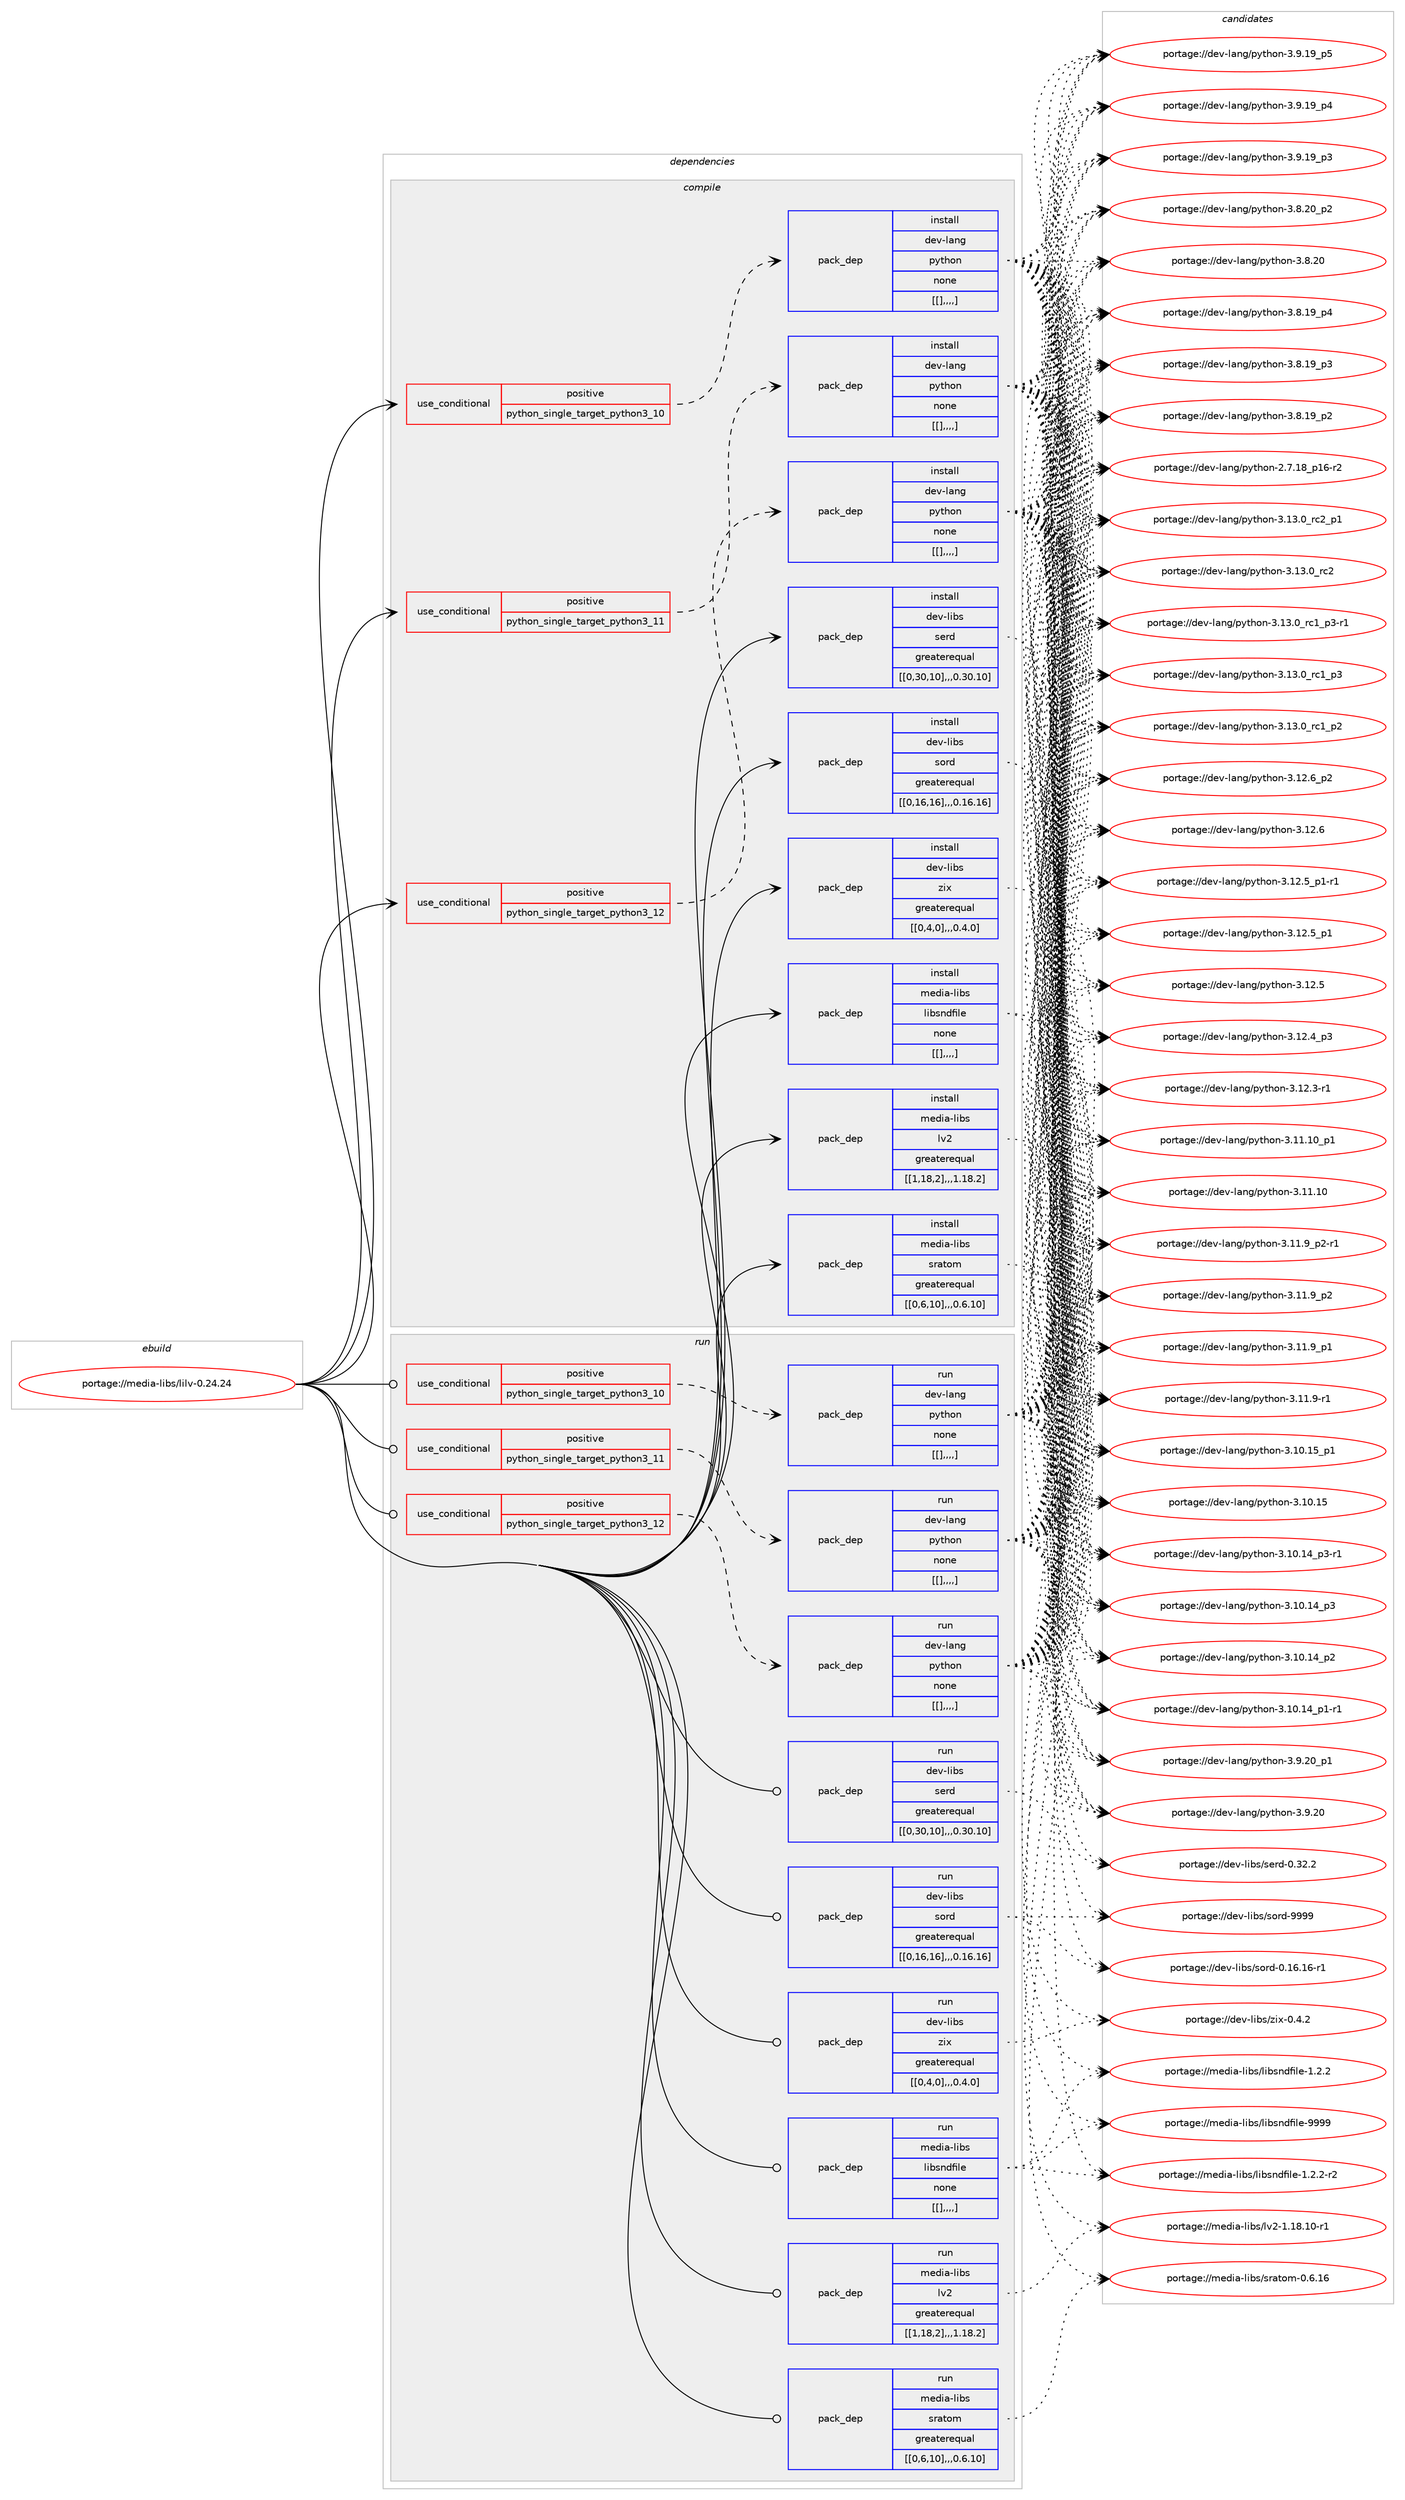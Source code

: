 digraph prolog {

# *************
# Graph options
# *************

newrank=true;
concentrate=true;
compound=true;
graph [rankdir=LR,fontname=Helvetica,fontsize=10,ranksep=1.5];#, ranksep=2.5, nodesep=0.2];
edge  [arrowhead=vee];
node  [fontname=Helvetica,fontsize=10];

# **********
# The ebuild
# **********

subgraph cluster_leftcol {
color=gray;
label=<<i>ebuild</i>>;
id [label="portage://media-libs/lilv-0.24.24", color=red, width=4, href="../media-libs/lilv-0.24.24.svg"];
}

# ****************
# The dependencies
# ****************

subgraph cluster_midcol {
color=gray;
label=<<i>dependencies</i>>;
subgraph cluster_compile {
fillcolor="#eeeeee";
style=filled;
label=<<i>compile</i>>;
subgraph cond80019 {
dependency312617 [label=<<TABLE BORDER="0" CELLBORDER="1" CELLSPACING="0" CELLPADDING="4"><TR><TD ROWSPAN="3" CELLPADDING="10">use_conditional</TD></TR><TR><TD>positive</TD></TR><TR><TD>python_single_target_python3_10</TD></TR></TABLE>>, shape=none, color=red];
subgraph pack230188 {
dependency312618 [label=<<TABLE BORDER="0" CELLBORDER="1" CELLSPACING="0" CELLPADDING="4" WIDTH="220"><TR><TD ROWSPAN="6" CELLPADDING="30">pack_dep</TD></TR><TR><TD WIDTH="110">install</TD></TR><TR><TD>dev-lang</TD></TR><TR><TD>python</TD></TR><TR><TD>none</TD></TR><TR><TD>[[],,,,]</TD></TR></TABLE>>, shape=none, color=blue];
}
dependency312617:e -> dependency312618:w [weight=20,style="dashed",arrowhead="vee"];
}
id:e -> dependency312617:w [weight=20,style="solid",arrowhead="vee"];
subgraph cond80020 {
dependency312619 [label=<<TABLE BORDER="0" CELLBORDER="1" CELLSPACING="0" CELLPADDING="4"><TR><TD ROWSPAN="3" CELLPADDING="10">use_conditional</TD></TR><TR><TD>positive</TD></TR><TR><TD>python_single_target_python3_11</TD></TR></TABLE>>, shape=none, color=red];
subgraph pack230189 {
dependency312620 [label=<<TABLE BORDER="0" CELLBORDER="1" CELLSPACING="0" CELLPADDING="4" WIDTH="220"><TR><TD ROWSPAN="6" CELLPADDING="30">pack_dep</TD></TR><TR><TD WIDTH="110">install</TD></TR><TR><TD>dev-lang</TD></TR><TR><TD>python</TD></TR><TR><TD>none</TD></TR><TR><TD>[[],,,,]</TD></TR></TABLE>>, shape=none, color=blue];
}
dependency312619:e -> dependency312620:w [weight=20,style="dashed",arrowhead="vee"];
}
id:e -> dependency312619:w [weight=20,style="solid",arrowhead="vee"];
subgraph cond80021 {
dependency312621 [label=<<TABLE BORDER="0" CELLBORDER="1" CELLSPACING="0" CELLPADDING="4"><TR><TD ROWSPAN="3" CELLPADDING="10">use_conditional</TD></TR><TR><TD>positive</TD></TR><TR><TD>python_single_target_python3_12</TD></TR></TABLE>>, shape=none, color=red];
subgraph pack230190 {
dependency312622 [label=<<TABLE BORDER="0" CELLBORDER="1" CELLSPACING="0" CELLPADDING="4" WIDTH="220"><TR><TD ROWSPAN="6" CELLPADDING="30">pack_dep</TD></TR><TR><TD WIDTH="110">install</TD></TR><TR><TD>dev-lang</TD></TR><TR><TD>python</TD></TR><TR><TD>none</TD></TR><TR><TD>[[],,,,]</TD></TR></TABLE>>, shape=none, color=blue];
}
dependency312621:e -> dependency312622:w [weight=20,style="dashed",arrowhead="vee"];
}
id:e -> dependency312621:w [weight=20,style="solid",arrowhead="vee"];
subgraph pack230191 {
dependency312623 [label=<<TABLE BORDER="0" CELLBORDER="1" CELLSPACING="0" CELLPADDING="4" WIDTH="220"><TR><TD ROWSPAN="6" CELLPADDING="30">pack_dep</TD></TR><TR><TD WIDTH="110">install</TD></TR><TR><TD>dev-libs</TD></TR><TR><TD>serd</TD></TR><TR><TD>greaterequal</TD></TR><TR><TD>[[0,30,10],,,0.30.10]</TD></TR></TABLE>>, shape=none, color=blue];
}
id:e -> dependency312623:w [weight=20,style="solid",arrowhead="vee"];
subgraph pack230192 {
dependency312624 [label=<<TABLE BORDER="0" CELLBORDER="1" CELLSPACING="0" CELLPADDING="4" WIDTH="220"><TR><TD ROWSPAN="6" CELLPADDING="30">pack_dep</TD></TR><TR><TD WIDTH="110">install</TD></TR><TR><TD>dev-libs</TD></TR><TR><TD>sord</TD></TR><TR><TD>greaterequal</TD></TR><TR><TD>[[0,16,16],,,0.16.16]</TD></TR></TABLE>>, shape=none, color=blue];
}
id:e -> dependency312624:w [weight=20,style="solid",arrowhead="vee"];
subgraph pack230193 {
dependency312625 [label=<<TABLE BORDER="0" CELLBORDER="1" CELLSPACING="0" CELLPADDING="4" WIDTH="220"><TR><TD ROWSPAN="6" CELLPADDING="30">pack_dep</TD></TR><TR><TD WIDTH="110">install</TD></TR><TR><TD>dev-libs</TD></TR><TR><TD>zix</TD></TR><TR><TD>greaterequal</TD></TR><TR><TD>[[0,4,0],,,0.4.0]</TD></TR></TABLE>>, shape=none, color=blue];
}
id:e -> dependency312625:w [weight=20,style="solid",arrowhead="vee"];
subgraph pack230194 {
dependency312626 [label=<<TABLE BORDER="0" CELLBORDER="1" CELLSPACING="0" CELLPADDING="4" WIDTH="220"><TR><TD ROWSPAN="6" CELLPADDING="30">pack_dep</TD></TR><TR><TD WIDTH="110">install</TD></TR><TR><TD>media-libs</TD></TR><TR><TD>libsndfile</TD></TR><TR><TD>none</TD></TR><TR><TD>[[],,,,]</TD></TR></TABLE>>, shape=none, color=blue];
}
id:e -> dependency312626:w [weight=20,style="solid",arrowhead="vee"];
subgraph pack230195 {
dependency312627 [label=<<TABLE BORDER="0" CELLBORDER="1" CELLSPACING="0" CELLPADDING="4" WIDTH="220"><TR><TD ROWSPAN="6" CELLPADDING="30">pack_dep</TD></TR><TR><TD WIDTH="110">install</TD></TR><TR><TD>media-libs</TD></TR><TR><TD>lv2</TD></TR><TR><TD>greaterequal</TD></TR><TR><TD>[[1,18,2],,,1.18.2]</TD></TR></TABLE>>, shape=none, color=blue];
}
id:e -> dependency312627:w [weight=20,style="solid",arrowhead="vee"];
subgraph pack230196 {
dependency312628 [label=<<TABLE BORDER="0" CELLBORDER="1" CELLSPACING="0" CELLPADDING="4" WIDTH="220"><TR><TD ROWSPAN="6" CELLPADDING="30">pack_dep</TD></TR><TR><TD WIDTH="110">install</TD></TR><TR><TD>media-libs</TD></TR><TR><TD>sratom</TD></TR><TR><TD>greaterequal</TD></TR><TR><TD>[[0,6,10],,,0.6.10]</TD></TR></TABLE>>, shape=none, color=blue];
}
id:e -> dependency312628:w [weight=20,style="solid",arrowhead="vee"];
}
subgraph cluster_compileandrun {
fillcolor="#eeeeee";
style=filled;
label=<<i>compile and run</i>>;
}
subgraph cluster_run {
fillcolor="#eeeeee";
style=filled;
label=<<i>run</i>>;
subgraph cond80022 {
dependency312629 [label=<<TABLE BORDER="0" CELLBORDER="1" CELLSPACING="0" CELLPADDING="4"><TR><TD ROWSPAN="3" CELLPADDING="10">use_conditional</TD></TR><TR><TD>positive</TD></TR><TR><TD>python_single_target_python3_10</TD></TR></TABLE>>, shape=none, color=red];
subgraph pack230197 {
dependency312630 [label=<<TABLE BORDER="0" CELLBORDER="1" CELLSPACING="0" CELLPADDING="4" WIDTH="220"><TR><TD ROWSPAN="6" CELLPADDING="30">pack_dep</TD></TR><TR><TD WIDTH="110">run</TD></TR><TR><TD>dev-lang</TD></TR><TR><TD>python</TD></TR><TR><TD>none</TD></TR><TR><TD>[[],,,,]</TD></TR></TABLE>>, shape=none, color=blue];
}
dependency312629:e -> dependency312630:w [weight=20,style="dashed",arrowhead="vee"];
}
id:e -> dependency312629:w [weight=20,style="solid",arrowhead="odot"];
subgraph cond80023 {
dependency312631 [label=<<TABLE BORDER="0" CELLBORDER="1" CELLSPACING="0" CELLPADDING="4"><TR><TD ROWSPAN="3" CELLPADDING="10">use_conditional</TD></TR><TR><TD>positive</TD></TR><TR><TD>python_single_target_python3_11</TD></TR></TABLE>>, shape=none, color=red];
subgraph pack230198 {
dependency312632 [label=<<TABLE BORDER="0" CELLBORDER="1" CELLSPACING="0" CELLPADDING="4" WIDTH="220"><TR><TD ROWSPAN="6" CELLPADDING="30">pack_dep</TD></TR><TR><TD WIDTH="110">run</TD></TR><TR><TD>dev-lang</TD></TR><TR><TD>python</TD></TR><TR><TD>none</TD></TR><TR><TD>[[],,,,]</TD></TR></TABLE>>, shape=none, color=blue];
}
dependency312631:e -> dependency312632:w [weight=20,style="dashed",arrowhead="vee"];
}
id:e -> dependency312631:w [weight=20,style="solid",arrowhead="odot"];
subgraph cond80024 {
dependency312633 [label=<<TABLE BORDER="0" CELLBORDER="1" CELLSPACING="0" CELLPADDING="4"><TR><TD ROWSPAN="3" CELLPADDING="10">use_conditional</TD></TR><TR><TD>positive</TD></TR><TR><TD>python_single_target_python3_12</TD></TR></TABLE>>, shape=none, color=red];
subgraph pack230199 {
dependency312634 [label=<<TABLE BORDER="0" CELLBORDER="1" CELLSPACING="0" CELLPADDING="4" WIDTH="220"><TR><TD ROWSPAN="6" CELLPADDING="30">pack_dep</TD></TR><TR><TD WIDTH="110">run</TD></TR><TR><TD>dev-lang</TD></TR><TR><TD>python</TD></TR><TR><TD>none</TD></TR><TR><TD>[[],,,,]</TD></TR></TABLE>>, shape=none, color=blue];
}
dependency312633:e -> dependency312634:w [weight=20,style="dashed",arrowhead="vee"];
}
id:e -> dependency312633:w [weight=20,style="solid",arrowhead="odot"];
subgraph pack230200 {
dependency312635 [label=<<TABLE BORDER="0" CELLBORDER="1" CELLSPACING="0" CELLPADDING="4" WIDTH="220"><TR><TD ROWSPAN="6" CELLPADDING="30">pack_dep</TD></TR><TR><TD WIDTH="110">run</TD></TR><TR><TD>dev-libs</TD></TR><TR><TD>serd</TD></TR><TR><TD>greaterequal</TD></TR><TR><TD>[[0,30,10],,,0.30.10]</TD></TR></TABLE>>, shape=none, color=blue];
}
id:e -> dependency312635:w [weight=20,style="solid",arrowhead="odot"];
subgraph pack230201 {
dependency312636 [label=<<TABLE BORDER="0" CELLBORDER="1" CELLSPACING="0" CELLPADDING="4" WIDTH="220"><TR><TD ROWSPAN="6" CELLPADDING="30">pack_dep</TD></TR><TR><TD WIDTH="110">run</TD></TR><TR><TD>dev-libs</TD></TR><TR><TD>sord</TD></TR><TR><TD>greaterequal</TD></TR><TR><TD>[[0,16,16],,,0.16.16]</TD></TR></TABLE>>, shape=none, color=blue];
}
id:e -> dependency312636:w [weight=20,style="solid",arrowhead="odot"];
subgraph pack230202 {
dependency312637 [label=<<TABLE BORDER="0" CELLBORDER="1" CELLSPACING="0" CELLPADDING="4" WIDTH="220"><TR><TD ROWSPAN="6" CELLPADDING="30">pack_dep</TD></TR><TR><TD WIDTH="110">run</TD></TR><TR><TD>dev-libs</TD></TR><TR><TD>zix</TD></TR><TR><TD>greaterequal</TD></TR><TR><TD>[[0,4,0],,,0.4.0]</TD></TR></TABLE>>, shape=none, color=blue];
}
id:e -> dependency312637:w [weight=20,style="solid",arrowhead="odot"];
subgraph pack230203 {
dependency312638 [label=<<TABLE BORDER="0" CELLBORDER="1" CELLSPACING="0" CELLPADDING="4" WIDTH="220"><TR><TD ROWSPAN="6" CELLPADDING="30">pack_dep</TD></TR><TR><TD WIDTH="110">run</TD></TR><TR><TD>media-libs</TD></TR><TR><TD>libsndfile</TD></TR><TR><TD>none</TD></TR><TR><TD>[[],,,,]</TD></TR></TABLE>>, shape=none, color=blue];
}
id:e -> dependency312638:w [weight=20,style="solid",arrowhead="odot"];
subgraph pack230204 {
dependency312639 [label=<<TABLE BORDER="0" CELLBORDER="1" CELLSPACING="0" CELLPADDING="4" WIDTH="220"><TR><TD ROWSPAN="6" CELLPADDING="30">pack_dep</TD></TR><TR><TD WIDTH="110">run</TD></TR><TR><TD>media-libs</TD></TR><TR><TD>lv2</TD></TR><TR><TD>greaterequal</TD></TR><TR><TD>[[1,18,2],,,1.18.2]</TD></TR></TABLE>>, shape=none, color=blue];
}
id:e -> dependency312639:w [weight=20,style="solid",arrowhead="odot"];
subgraph pack230205 {
dependency312640 [label=<<TABLE BORDER="0" CELLBORDER="1" CELLSPACING="0" CELLPADDING="4" WIDTH="220"><TR><TD ROWSPAN="6" CELLPADDING="30">pack_dep</TD></TR><TR><TD WIDTH="110">run</TD></TR><TR><TD>media-libs</TD></TR><TR><TD>sratom</TD></TR><TR><TD>greaterequal</TD></TR><TR><TD>[[0,6,10],,,0.6.10]</TD></TR></TABLE>>, shape=none, color=blue];
}
id:e -> dependency312640:w [weight=20,style="solid",arrowhead="odot"];
}
}

# **************
# The candidates
# **************

subgraph cluster_choices {
rank=same;
color=gray;
label=<<i>candidates</i>>;

subgraph choice230188 {
color=black;
nodesep=1;
choice100101118451089711010347112121116104111110455146495146489511499509511249 [label="portage://dev-lang/python-3.13.0_rc2_p1", color=red, width=4,href="../dev-lang/python-3.13.0_rc2_p1.svg"];
choice10010111845108971101034711212111610411111045514649514648951149950 [label="portage://dev-lang/python-3.13.0_rc2", color=red, width=4,href="../dev-lang/python-3.13.0_rc2.svg"];
choice1001011184510897110103471121211161041111104551464951464895114994995112514511449 [label="portage://dev-lang/python-3.13.0_rc1_p3-r1", color=red, width=4,href="../dev-lang/python-3.13.0_rc1_p3-r1.svg"];
choice100101118451089711010347112121116104111110455146495146489511499499511251 [label="portage://dev-lang/python-3.13.0_rc1_p3", color=red, width=4,href="../dev-lang/python-3.13.0_rc1_p3.svg"];
choice100101118451089711010347112121116104111110455146495146489511499499511250 [label="portage://dev-lang/python-3.13.0_rc1_p2", color=red, width=4,href="../dev-lang/python-3.13.0_rc1_p2.svg"];
choice100101118451089711010347112121116104111110455146495046549511250 [label="portage://dev-lang/python-3.12.6_p2", color=red, width=4,href="../dev-lang/python-3.12.6_p2.svg"];
choice10010111845108971101034711212111610411111045514649504654 [label="portage://dev-lang/python-3.12.6", color=red, width=4,href="../dev-lang/python-3.12.6.svg"];
choice1001011184510897110103471121211161041111104551464950465395112494511449 [label="portage://dev-lang/python-3.12.5_p1-r1", color=red, width=4,href="../dev-lang/python-3.12.5_p1-r1.svg"];
choice100101118451089711010347112121116104111110455146495046539511249 [label="portage://dev-lang/python-3.12.5_p1", color=red, width=4,href="../dev-lang/python-3.12.5_p1.svg"];
choice10010111845108971101034711212111610411111045514649504653 [label="portage://dev-lang/python-3.12.5", color=red, width=4,href="../dev-lang/python-3.12.5.svg"];
choice100101118451089711010347112121116104111110455146495046529511251 [label="portage://dev-lang/python-3.12.4_p3", color=red, width=4,href="../dev-lang/python-3.12.4_p3.svg"];
choice100101118451089711010347112121116104111110455146495046514511449 [label="portage://dev-lang/python-3.12.3-r1", color=red, width=4,href="../dev-lang/python-3.12.3-r1.svg"];
choice10010111845108971101034711212111610411111045514649494649489511249 [label="portage://dev-lang/python-3.11.10_p1", color=red, width=4,href="../dev-lang/python-3.11.10_p1.svg"];
choice1001011184510897110103471121211161041111104551464949464948 [label="portage://dev-lang/python-3.11.10", color=red, width=4,href="../dev-lang/python-3.11.10.svg"];
choice1001011184510897110103471121211161041111104551464949465795112504511449 [label="portage://dev-lang/python-3.11.9_p2-r1", color=red, width=4,href="../dev-lang/python-3.11.9_p2-r1.svg"];
choice100101118451089711010347112121116104111110455146494946579511250 [label="portage://dev-lang/python-3.11.9_p2", color=red, width=4,href="../dev-lang/python-3.11.9_p2.svg"];
choice100101118451089711010347112121116104111110455146494946579511249 [label="portage://dev-lang/python-3.11.9_p1", color=red, width=4,href="../dev-lang/python-3.11.9_p1.svg"];
choice100101118451089711010347112121116104111110455146494946574511449 [label="portage://dev-lang/python-3.11.9-r1", color=red, width=4,href="../dev-lang/python-3.11.9-r1.svg"];
choice10010111845108971101034711212111610411111045514649484649539511249 [label="portage://dev-lang/python-3.10.15_p1", color=red, width=4,href="../dev-lang/python-3.10.15_p1.svg"];
choice1001011184510897110103471121211161041111104551464948464953 [label="portage://dev-lang/python-3.10.15", color=red, width=4,href="../dev-lang/python-3.10.15.svg"];
choice100101118451089711010347112121116104111110455146494846495295112514511449 [label="portage://dev-lang/python-3.10.14_p3-r1", color=red, width=4,href="../dev-lang/python-3.10.14_p3-r1.svg"];
choice10010111845108971101034711212111610411111045514649484649529511251 [label="portage://dev-lang/python-3.10.14_p3", color=red, width=4,href="../dev-lang/python-3.10.14_p3.svg"];
choice10010111845108971101034711212111610411111045514649484649529511250 [label="portage://dev-lang/python-3.10.14_p2", color=red, width=4,href="../dev-lang/python-3.10.14_p2.svg"];
choice100101118451089711010347112121116104111110455146494846495295112494511449 [label="portage://dev-lang/python-3.10.14_p1-r1", color=red, width=4,href="../dev-lang/python-3.10.14_p1-r1.svg"];
choice100101118451089711010347112121116104111110455146574650489511249 [label="portage://dev-lang/python-3.9.20_p1", color=red, width=4,href="../dev-lang/python-3.9.20_p1.svg"];
choice10010111845108971101034711212111610411111045514657465048 [label="portage://dev-lang/python-3.9.20", color=red, width=4,href="../dev-lang/python-3.9.20.svg"];
choice100101118451089711010347112121116104111110455146574649579511253 [label="portage://dev-lang/python-3.9.19_p5", color=red, width=4,href="../dev-lang/python-3.9.19_p5.svg"];
choice100101118451089711010347112121116104111110455146574649579511252 [label="portage://dev-lang/python-3.9.19_p4", color=red, width=4,href="../dev-lang/python-3.9.19_p4.svg"];
choice100101118451089711010347112121116104111110455146574649579511251 [label="portage://dev-lang/python-3.9.19_p3", color=red, width=4,href="../dev-lang/python-3.9.19_p3.svg"];
choice100101118451089711010347112121116104111110455146564650489511250 [label="portage://dev-lang/python-3.8.20_p2", color=red, width=4,href="../dev-lang/python-3.8.20_p2.svg"];
choice10010111845108971101034711212111610411111045514656465048 [label="portage://dev-lang/python-3.8.20", color=red, width=4,href="../dev-lang/python-3.8.20.svg"];
choice100101118451089711010347112121116104111110455146564649579511252 [label="portage://dev-lang/python-3.8.19_p4", color=red, width=4,href="../dev-lang/python-3.8.19_p4.svg"];
choice100101118451089711010347112121116104111110455146564649579511251 [label="portage://dev-lang/python-3.8.19_p3", color=red, width=4,href="../dev-lang/python-3.8.19_p3.svg"];
choice100101118451089711010347112121116104111110455146564649579511250 [label="portage://dev-lang/python-3.8.19_p2", color=red, width=4,href="../dev-lang/python-3.8.19_p2.svg"];
choice100101118451089711010347112121116104111110455046554649569511249544511450 [label="portage://dev-lang/python-2.7.18_p16-r2", color=red, width=4,href="../dev-lang/python-2.7.18_p16-r2.svg"];
dependency312618:e -> choice100101118451089711010347112121116104111110455146495146489511499509511249:w [style=dotted,weight="100"];
dependency312618:e -> choice10010111845108971101034711212111610411111045514649514648951149950:w [style=dotted,weight="100"];
dependency312618:e -> choice1001011184510897110103471121211161041111104551464951464895114994995112514511449:w [style=dotted,weight="100"];
dependency312618:e -> choice100101118451089711010347112121116104111110455146495146489511499499511251:w [style=dotted,weight="100"];
dependency312618:e -> choice100101118451089711010347112121116104111110455146495146489511499499511250:w [style=dotted,weight="100"];
dependency312618:e -> choice100101118451089711010347112121116104111110455146495046549511250:w [style=dotted,weight="100"];
dependency312618:e -> choice10010111845108971101034711212111610411111045514649504654:w [style=dotted,weight="100"];
dependency312618:e -> choice1001011184510897110103471121211161041111104551464950465395112494511449:w [style=dotted,weight="100"];
dependency312618:e -> choice100101118451089711010347112121116104111110455146495046539511249:w [style=dotted,weight="100"];
dependency312618:e -> choice10010111845108971101034711212111610411111045514649504653:w [style=dotted,weight="100"];
dependency312618:e -> choice100101118451089711010347112121116104111110455146495046529511251:w [style=dotted,weight="100"];
dependency312618:e -> choice100101118451089711010347112121116104111110455146495046514511449:w [style=dotted,weight="100"];
dependency312618:e -> choice10010111845108971101034711212111610411111045514649494649489511249:w [style=dotted,weight="100"];
dependency312618:e -> choice1001011184510897110103471121211161041111104551464949464948:w [style=dotted,weight="100"];
dependency312618:e -> choice1001011184510897110103471121211161041111104551464949465795112504511449:w [style=dotted,weight="100"];
dependency312618:e -> choice100101118451089711010347112121116104111110455146494946579511250:w [style=dotted,weight="100"];
dependency312618:e -> choice100101118451089711010347112121116104111110455146494946579511249:w [style=dotted,weight="100"];
dependency312618:e -> choice100101118451089711010347112121116104111110455146494946574511449:w [style=dotted,weight="100"];
dependency312618:e -> choice10010111845108971101034711212111610411111045514649484649539511249:w [style=dotted,weight="100"];
dependency312618:e -> choice1001011184510897110103471121211161041111104551464948464953:w [style=dotted,weight="100"];
dependency312618:e -> choice100101118451089711010347112121116104111110455146494846495295112514511449:w [style=dotted,weight="100"];
dependency312618:e -> choice10010111845108971101034711212111610411111045514649484649529511251:w [style=dotted,weight="100"];
dependency312618:e -> choice10010111845108971101034711212111610411111045514649484649529511250:w [style=dotted,weight="100"];
dependency312618:e -> choice100101118451089711010347112121116104111110455146494846495295112494511449:w [style=dotted,weight="100"];
dependency312618:e -> choice100101118451089711010347112121116104111110455146574650489511249:w [style=dotted,weight="100"];
dependency312618:e -> choice10010111845108971101034711212111610411111045514657465048:w [style=dotted,weight="100"];
dependency312618:e -> choice100101118451089711010347112121116104111110455146574649579511253:w [style=dotted,weight="100"];
dependency312618:e -> choice100101118451089711010347112121116104111110455146574649579511252:w [style=dotted,weight="100"];
dependency312618:e -> choice100101118451089711010347112121116104111110455146574649579511251:w [style=dotted,weight="100"];
dependency312618:e -> choice100101118451089711010347112121116104111110455146564650489511250:w [style=dotted,weight="100"];
dependency312618:e -> choice10010111845108971101034711212111610411111045514656465048:w [style=dotted,weight="100"];
dependency312618:e -> choice100101118451089711010347112121116104111110455146564649579511252:w [style=dotted,weight="100"];
dependency312618:e -> choice100101118451089711010347112121116104111110455146564649579511251:w [style=dotted,weight="100"];
dependency312618:e -> choice100101118451089711010347112121116104111110455146564649579511250:w [style=dotted,weight="100"];
dependency312618:e -> choice100101118451089711010347112121116104111110455046554649569511249544511450:w [style=dotted,weight="100"];
}
subgraph choice230189 {
color=black;
nodesep=1;
choice100101118451089711010347112121116104111110455146495146489511499509511249 [label="portage://dev-lang/python-3.13.0_rc2_p1", color=red, width=4,href="../dev-lang/python-3.13.0_rc2_p1.svg"];
choice10010111845108971101034711212111610411111045514649514648951149950 [label="portage://dev-lang/python-3.13.0_rc2", color=red, width=4,href="../dev-lang/python-3.13.0_rc2.svg"];
choice1001011184510897110103471121211161041111104551464951464895114994995112514511449 [label="portage://dev-lang/python-3.13.0_rc1_p3-r1", color=red, width=4,href="../dev-lang/python-3.13.0_rc1_p3-r1.svg"];
choice100101118451089711010347112121116104111110455146495146489511499499511251 [label="portage://dev-lang/python-3.13.0_rc1_p3", color=red, width=4,href="../dev-lang/python-3.13.0_rc1_p3.svg"];
choice100101118451089711010347112121116104111110455146495146489511499499511250 [label="portage://dev-lang/python-3.13.0_rc1_p2", color=red, width=4,href="../dev-lang/python-3.13.0_rc1_p2.svg"];
choice100101118451089711010347112121116104111110455146495046549511250 [label="portage://dev-lang/python-3.12.6_p2", color=red, width=4,href="../dev-lang/python-3.12.6_p2.svg"];
choice10010111845108971101034711212111610411111045514649504654 [label="portage://dev-lang/python-3.12.6", color=red, width=4,href="../dev-lang/python-3.12.6.svg"];
choice1001011184510897110103471121211161041111104551464950465395112494511449 [label="portage://dev-lang/python-3.12.5_p1-r1", color=red, width=4,href="../dev-lang/python-3.12.5_p1-r1.svg"];
choice100101118451089711010347112121116104111110455146495046539511249 [label="portage://dev-lang/python-3.12.5_p1", color=red, width=4,href="../dev-lang/python-3.12.5_p1.svg"];
choice10010111845108971101034711212111610411111045514649504653 [label="portage://dev-lang/python-3.12.5", color=red, width=4,href="../dev-lang/python-3.12.5.svg"];
choice100101118451089711010347112121116104111110455146495046529511251 [label="portage://dev-lang/python-3.12.4_p3", color=red, width=4,href="../dev-lang/python-3.12.4_p3.svg"];
choice100101118451089711010347112121116104111110455146495046514511449 [label="portage://dev-lang/python-3.12.3-r1", color=red, width=4,href="../dev-lang/python-3.12.3-r1.svg"];
choice10010111845108971101034711212111610411111045514649494649489511249 [label="portage://dev-lang/python-3.11.10_p1", color=red, width=4,href="../dev-lang/python-3.11.10_p1.svg"];
choice1001011184510897110103471121211161041111104551464949464948 [label="portage://dev-lang/python-3.11.10", color=red, width=4,href="../dev-lang/python-3.11.10.svg"];
choice1001011184510897110103471121211161041111104551464949465795112504511449 [label="portage://dev-lang/python-3.11.9_p2-r1", color=red, width=4,href="../dev-lang/python-3.11.9_p2-r1.svg"];
choice100101118451089711010347112121116104111110455146494946579511250 [label="portage://dev-lang/python-3.11.9_p2", color=red, width=4,href="../dev-lang/python-3.11.9_p2.svg"];
choice100101118451089711010347112121116104111110455146494946579511249 [label="portage://dev-lang/python-3.11.9_p1", color=red, width=4,href="../dev-lang/python-3.11.9_p1.svg"];
choice100101118451089711010347112121116104111110455146494946574511449 [label="portage://dev-lang/python-3.11.9-r1", color=red, width=4,href="../dev-lang/python-3.11.9-r1.svg"];
choice10010111845108971101034711212111610411111045514649484649539511249 [label="portage://dev-lang/python-3.10.15_p1", color=red, width=4,href="../dev-lang/python-3.10.15_p1.svg"];
choice1001011184510897110103471121211161041111104551464948464953 [label="portage://dev-lang/python-3.10.15", color=red, width=4,href="../dev-lang/python-3.10.15.svg"];
choice100101118451089711010347112121116104111110455146494846495295112514511449 [label="portage://dev-lang/python-3.10.14_p3-r1", color=red, width=4,href="../dev-lang/python-3.10.14_p3-r1.svg"];
choice10010111845108971101034711212111610411111045514649484649529511251 [label="portage://dev-lang/python-3.10.14_p3", color=red, width=4,href="../dev-lang/python-3.10.14_p3.svg"];
choice10010111845108971101034711212111610411111045514649484649529511250 [label="portage://dev-lang/python-3.10.14_p2", color=red, width=4,href="../dev-lang/python-3.10.14_p2.svg"];
choice100101118451089711010347112121116104111110455146494846495295112494511449 [label="portage://dev-lang/python-3.10.14_p1-r1", color=red, width=4,href="../dev-lang/python-3.10.14_p1-r1.svg"];
choice100101118451089711010347112121116104111110455146574650489511249 [label="portage://dev-lang/python-3.9.20_p1", color=red, width=4,href="../dev-lang/python-3.9.20_p1.svg"];
choice10010111845108971101034711212111610411111045514657465048 [label="portage://dev-lang/python-3.9.20", color=red, width=4,href="../dev-lang/python-3.9.20.svg"];
choice100101118451089711010347112121116104111110455146574649579511253 [label="portage://dev-lang/python-3.9.19_p5", color=red, width=4,href="../dev-lang/python-3.9.19_p5.svg"];
choice100101118451089711010347112121116104111110455146574649579511252 [label="portage://dev-lang/python-3.9.19_p4", color=red, width=4,href="../dev-lang/python-3.9.19_p4.svg"];
choice100101118451089711010347112121116104111110455146574649579511251 [label="portage://dev-lang/python-3.9.19_p3", color=red, width=4,href="../dev-lang/python-3.9.19_p3.svg"];
choice100101118451089711010347112121116104111110455146564650489511250 [label="portage://dev-lang/python-3.8.20_p2", color=red, width=4,href="../dev-lang/python-3.8.20_p2.svg"];
choice10010111845108971101034711212111610411111045514656465048 [label="portage://dev-lang/python-3.8.20", color=red, width=4,href="../dev-lang/python-3.8.20.svg"];
choice100101118451089711010347112121116104111110455146564649579511252 [label="portage://dev-lang/python-3.8.19_p4", color=red, width=4,href="../dev-lang/python-3.8.19_p4.svg"];
choice100101118451089711010347112121116104111110455146564649579511251 [label="portage://dev-lang/python-3.8.19_p3", color=red, width=4,href="../dev-lang/python-3.8.19_p3.svg"];
choice100101118451089711010347112121116104111110455146564649579511250 [label="portage://dev-lang/python-3.8.19_p2", color=red, width=4,href="../dev-lang/python-3.8.19_p2.svg"];
choice100101118451089711010347112121116104111110455046554649569511249544511450 [label="portage://dev-lang/python-2.7.18_p16-r2", color=red, width=4,href="../dev-lang/python-2.7.18_p16-r2.svg"];
dependency312620:e -> choice100101118451089711010347112121116104111110455146495146489511499509511249:w [style=dotted,weight="100"];
dependency312620:e -> choice10010111845108971101034711212111610411111045514649514648951149950:w [style=dotted,weight="100"];
dependency312620:e -> choice1001011184510897110103471121211161041111104551464951464895114994995112514511449:w [style=dotted,weight="100"];
dependency312620:e -> choice100101118451089711010347112121116104111110455146495146489511499499511251:w [style=dotted,weight="100"];
dependency312620:e -> choice100101118451089711010347112121116104111110455146495146489511499499511250:w [style=dotted,weight="100"];
dependency312620:e -> choice100101118451089711010347112121116104111110455146495046549511250:w [style=dotted,weight="100"];
dependency312620:e -> choice10010111845108971101034711212111610411111045514649504654:w [style=dotted,weight="100"];
dependency312620:e -> choice1001011184510897110103471121211161041111104551464950465395112494511449:w [style=dotted,weight="100"];
dependency312620:e -> choice100101118451089711010347112121116104111110455146495046539511249:w [style=dotted,weight="100"];
dependency312620:e -> choice10010111845108971101034711212111610411111045514649504653:w [style=dotted,weight="100"];
dependency312620:e -> choice100101118451089711010347112121116104111110455146495046529511251:w [style=dotted,weight="100"];
dependency312620:e -> choice100101118451089711010347112121116104111110455146495046514511449:w [style=dotted,weight="100"];
dependency312620:e -> choice10010111845108971101034711212111610411111045514649494649489511249:w [style=dotted,weight="100"];
dependency312620:e -> choice1001011184510897110103471121211161041111104551464949464948:w [style=dotted,weight="100"];
dependency312620:e -> choice1001011184510897110103471121211161041111104551464949465795112504511449:w [style=dotted,weight="100"];
dependency312620:e -> choice100101118451089711010347112121116104111110455146494946579511250:w [style=dotted,weight="100"];
dependency312620:e -> choice100101118451089711010347112121116104111110455146494946579511249:w [style=dotted,weight="100"];
dependency312620:e -> choice100101118451089711010347112121116104111110455146494946574511449:w [style=dotted,weight="100"];
dependency312620:e -> choice10010111845108971101034711212111610411111045514649484649539511249:w [style=dotted,weight="100"];
dependency312620:e -> choice1001011184510897110103471121211161041111104551464948464953:w [style=dotted,weight="100"];
dependency312620:e -> choice100101118451089711010347112121116104111110455146494846495295112514511449:w [style=dotted,weight="100"];
dependency312620:e -> choice10010111845108971101034711212111610411111045514649484649529511251:w [style=dotted,weight="100"];
dependency312620:e -> choice10010111845108971101034711212111610411111045514649484649529511250:w [style=dotted,weight="100"];
dependency312620:e -> choice100101118451089711010347112121116104111110455146494846495295112494511449:w [style=dotted,weight="100"];
dependency312620:e -> choice100101118451089711010347112121116104111110455146574650489511249:w [style=dotted,weight="100"];
dependency312620:e -> choice10010111845108971101034711212111610411111045514657465048:w [style=dotted,weight="100"];
dependency312620:e -> choice100101118451089711010347112121116104111110455146574649579511253:w [style=dotted,weight="100"];
dependency312620:e -> choice100101118451089711010347112121116104111110455146574649579511252:w [style=dotted,weight="100"];
dependency312620:e -> choice100101118451089711010347112121116104111110455146574649579511251:w [style=dotted,weight="100"];
dependency312620:e -> choice100101118451089711010347112121116104111110455146564650489511250:w [style=dotted,weight="100"];
dependency312620:e -> choice10010111845108971101034711212111610411111045514656465048:w [style=dotted,weight="100"];
dependency312620:e -> choice100101118451089711010347112121116104111110455146564649579511252:w [style=dotted,weight="100"];
dependency312620:e -> choice100101118451089711010347112121116104111110455146564649579511251:w [style=dotted,weight="100"];
dependency312620:e -> choice100101118451089711010347112121116104111110455146564649579511250:w [style=dotted,weight="100"];
dependency312620:e -> choice100101118451089711010347112121116104111110455046554649569511249544511450:w [style=dotted,weight="100"];
}
subgraph choice230190 {
color=black;
nodesep=1;
choice100101118451089711010347112121116104111110455146495146489511499509511249 [label="portage://dev-lang/python-3.13.0_rc2_p1", color=red, width=4,href="../dev-lang/python-3.13.0_rc2_p1.svg"];
choice10010111845108971101034711212111610411111045514649514648951149950 [label="portage://dev-lang/python-3.13.0_rc2", color=red, width=4,href="../dev-lang/python-3.13.0_rc2.svg"];
choice1001011184510897110103471121211161041111104551464951464895114994995112514511449 [label="portage://dev-lang/python-3.13.0_rc1_p3-r1", color=red, width=4,href="../dev-lang/python-3.13.0_rc1_p3-r1.svg"];
choice100101118451089711010347112121116104111110455146495146489511499499511251 [label="portage://dev-lang/python-3.13.0_rc1_p3", color=red, width=4,href="../dev-lang/python-3.13.0_rc1_p3.svg"];
choice100101118451089711010347112121116104111110455146495146489511499499511250 [label="portage://dev-lang/python-3.13.0_rc1_p2", color=red, width=4,href="../dev-lang/python-3.13.0_rc1_p2.svg"];
choice100101118451089711010347112121116104111110455146495046549511250 [label="portage://dev-lang/python-3.12.6_p2", color=red, width=4,href="../dev-lang/python-3.12.6_p2.svg"];
choice10010111845108971101034711212111610411111045514649504654 [label="portage://dev-lang/python-3.12.6", color=red, width=4,href="../dev-lang/python-3.12.6.svg"];
choice1001011184510897110103471121211161041111104551464950465395112494511449 [label="portage://dev-lang/python-3.12.5_p1-r1", color=red, width=4,href="../dev-lang/python-3.12.5_p1-r1.svg"];
choice100101118451089711010347112121116104111110455146495046539511249 [label="portage://dev-lang/python-3.12.5_p1", color=red, width=4,href="../dev-lang/python-3.12.5_p1.svg"];
choice10010111845108971101034711212111610411111045514649504653 [label="portage://dev-lang/python-3.12.5", color=red, width=4,href="../dev-lang/python-3.12.5.svg"];
choice100101118451089711010347112121116104111110455146495046529511251 [label="portage://dev-lang/python-3.12.4_p3", color=red, width=4,href="../dev-lang/python-3.12.4_p3.svg"];
choice100101118451089711010347112121116104111110455146495046514511449 [label="portage://dev-lang/python-3.12.3-r1", color=red, width=4,href="../dev-lang/python-3.12.3-r1.svg"];
choice10010111845108971101034711212111610411111045514649494649489511249 [label="portage://dev-lang/python-3.11.10_p1", color=red, width=4,href="../dev-lang/python-3.11.10_p1.svg"];
choice1001011184510897110103471121211161041111104551464949464948 [label="portage://dev-lang/python-3.11.10", color=red, width=4,href="../dev-lang/python-3.11.10.svg"];
choice1001011184510897110103471121211161041111104551464949465795112504511449 [label="portage://dev-lang/python-3.11.9_p2-r1", color=red, width=4,href="../dev-lang/python-3.11.9_p2-r1.svg"];
choice100101118451089711010347112121116104111110455146494946579511250 [label="portage://dev-lang/python-3.11.9_p2", color=red, width=4,href="../dev-lang/python-3.11.9_p2.svg"];
choice100101118451089711010347112121116104111110455146494946579511249 [label="portage://dev-lang/python-3.11.9_p1", color=red, width=4,href="../dev-lang/python-3.11.9_p1.svg"];
choice100101118451089711010347112121116104111110455146494946574511449 [label="portage://dev-lang/python-3.11.9-r1", color=red, width=4,href="../dev-lang/python-3.11.9-r1.svg"];
choice10010111845108971101034711212111610411111045514649484649539511249 [label="portage://dev-lang/python-3.10.15_p1", color=red, width=4,href="../dev-lang/python-3.10.15_p1.svg"];
choice1001011184510897110103471121211161041111104551464948464953 [label="portage://dev-lang/python-3.10.15", color=red, width=4,href="../dev-lang/python-3.10.15.svg"];
choice100101118451089711010347112121116104111110455146494846495295112514511449 [label="portage://dev-lang/python-3.10.14_p3-r1", color=red, width=4,href="../dev-lang/python-3.10.14_p3-r1.svg"];
choice10010111845108971101034711212111610411111045514649484649529511251 [label="portage://dev-lang/python-3.10.14_p3", color=red, width=4,href="../dev-lang/python-3.10.14_p3.svg"];
choice10010111845108971101034711212111610411111045514649484649529511250 [label="portage://dev-lang/python-3.10.14_p2", color=red, width=4,href="../dev-lang/python-3.10.14_p2.svg"];
choice100101118451089711010347112121116104111110455146494846495295112494511449 [label="portage://dev-lang/python-3.10.14_p1-r1", color=red, width=4,href="../dev-lang/python-3.10.14_p1-r1.svg"];
choice100101118451089711010347112121116104111110455146574650489511249 [label="portage://dev-lang/python-3.9.20_p1", color=red, width=4,href="../dev-lang/python-3.9.20_p1.svg"];
choice10010111845108971101034711212111610411111045514657465048 [label="portage://dev-lang/python-3.9.20", color=red, width=4,href="../dev-lang/python-3.9.20.svg"];
choice100101118451089711010347112121116104111110455146574649579511253 [label="portage://dev-lang/python-3.9.19_p5", color=red, width=4,href="../dev-lang/python-3.9.19_p5.svg"];
choice100101118451089711010347112121116104111110455146574649579511252 [label="portage://dev-lang/python-3.9.19_p4", color=red, width=4,href="../dev-lang/python-3.9.19_p4.svg"];
choice100101118451089711010347112121116104111110455146574649579511251 [label="portage://dev-lang/python-3.9.19_p3", color=red, width=4,href="../dev-lang/python-3.9.19_p3.svg"];
choice100101118451089711010347112121116104111110455146564650489511250 [label="portage://dev-lang/python-3.8.20_p2", color=red, width=4,href="../dev-lang/python-3.8.20_p2.svg"];
choice10010111845108971101034711212111610411111045514656465048 [label="portage://dev-lang/python-3.8.20", color=red, width=4,href="../dev-lang/python-3.8.20.svg"];
choice100101118451089711010347112121116104111110455146564649579511252 [label="portage://dev-lang/python-3.8.19_p4", color=red, width=4,href="../dev-lang/python-3.8.19_p4.svg"];
choice100101118451089711010347112121116104111110455146564649579511251 [label="portage://dev-lang/python-3.8.19_p3", color=red, width=4,href="../dev-lang/python-3.8.19_p3.svg"];
choice100101118451089711010347112121116104111110455146564649579511250 [label="portage://dev-lang/python-3.8.19_p2", color=red, width=4,href="../dev-lang/python-3.8.19_p2.svg"];
choice100101118451089711010347112121116104111110455046554649569511249544511450 [label="portage://dev-lang/python-2.7.18_p16-r2", color=red, width=4,href="../dev-lang/python-2.7.18_p16-r2.svg"];
dependency312622:e -> choice100101118451089711010347112121116104111110455146495146489511499509511249:w [style=dotted,weight="100"];
dependency312622:e -> choice10010111845108971101034711212111610411111045514649514648951149950:w [style=dotted,weight="100"];
dependency312622:e -> choice1001011184510897110103471121211161041111104551464951464895114994995112514511449:w [style=dotted,weight="100"];
dependency312622:e -> choice100101118451089711010347112121116104111110455146495146489511499499511251:w [style=dotted,weight="100"];
dependency312622:e -> choice100101118451089711010347112121116104111110455146495146489511499499511250:w [style=dotted,weight="100"];
dependency312622:e -> choice100101118451089711010347112121116104111110455146495046549511250:w [style=dotted,weight="100"];
dependency312622:e -> choice10010111845108971101034711212111610411111045514649504654:w [style=dotted,weight="100"];
dependency312622:e -> choice1001011184510897110103471121211161041111104551464950465395112494511449:w [style=dotted,weight="100"];
dependency312622:e -> choice100101118451089711010347112121116104111110455146495046539511249:w [style=dotted,weight="100"];
dependency312622:e -> choice10010111845108971101034711212111610411111045514649504653:w [style=dotted,weight="100"];
dependency312622:e -> choice100101118451089711010347112121116104111110455146495046529511251:w [style=dotted,weight="100"];
dependency312622:e -> choice100101118451089711010347112121116104111110455146495046514511449:w [style=dotted,weight="100"];
dependency312622:e -> choice10010111845108971101034711212111610411111045514649494649489511249:w [style=dotted,weight="100"];
dependency312622:e -> choice1001011184510897110103471121211161041111104551464949464948:w [style=dotted,weight="100"];
dependency312622:e -> choice1001011184510897110103471121211161041111104551464949465795112504511449:w [style=dotted,weight="100"];
dependency312622:e -> choice100101118451089711010347112121116104111110455146494946579511250:w [style=dotted,weight="100"];
dependency312622:e -> choice100101118451089711010347112121116104111110455146494946579511249:w [style=dotted,weight="100"];
dependency312622:e -> choice100101118451089711010347112121116104111110455146494946574511449:w [style=dotted,weight="100"];
dependency312622:e -> choice10010111845108971101034711212111610411111045514649484649539511249:w [style=dotted,weight="100"];
dependency312622:e -> choice1001011184510897110103471121211161041111104551464948464953:w [style=dotted,weight="100"];
dependency312622:e -> choice100101118451089711010347112121116104111110455146494846495295112514511449:w [style=dotted,weight="100"];
dependency312622:e -> choice10010111845108971101034711212111610411111045514649484649529511251:w [style=dotted,weight="100"];
dependency312622:e -> choice10010111845108971101034711212111610411111045514649484649529511250:w [style=dotted,weight="100"];
dependency312622:e -> choice100101118451089711010347112121116104111110455146494846495295112494511449:w [style=dotted,weight="100"];
dependency312622:e -> choice100101118451089711010347112121116104111110455146574650489511249:w [style=dotted,weight="100"];
dependency312622:e -> choice10010111845108971101034711212111610411111045514657465048:w [style=dotted,weight="100"];
dependency312622:e -> choice100101118451089711010347112121116104111110455146574649579511253:w [style=dotted,weight="100"];
dependency312622:e -> choice100101118451089711010347112121116104111110455146574649579511252:w [style=dotted,weight="100"];
dependency312622:e -> choice100101118451089711010347112121116104111110455146574649579511251:w [style=dotted,weight="100"];
dependency312622:e -> choice100101118451089711010347112121116104111110455146564650489511250:w [style=dotted,weight="100"];
dependency312622:e -> choice10010111845108971101034711212111610411111045514656465048:w [style=dotted,weight="100"];
dependency312622:e -> choice100101118451089711010347112121116104111110455146564649579511252:w [style=dotted,weight="100"];
dependency312622:e -> choice100101118451089711010347112121116104111110455146564649579511251:w [style=dotted,weight="100"];
dependency312622:e -> choice100101118451089711010347112121116104111110455146564649579511250:w [style=dotted,weight="100"];
dependency312622:e -> choice100101118451089711010347112121116104111110455046554649569511249544511450:w [style=dotted,weight="100"];
}
subgraph choice230191 {
color=black;
nodesep=1;
choice10010111845108105981154711510111410045484651504650 [label="portage://dev-libs/serd-0.32.2", color=red, width=4,href="../dev-libs/serd-0.32.2.svg"];
dependency312623:e -> choice10010111845108105981154711510111410045484651504650:w [style=dotted,weight="100"];
}
subgraph choice230192 {
color=black;
nodesep=1;
choice1001011184510810598115471151111141004557575757 [label="portage://dev-libs/sord-9999", color=red, width=4,href="../dev-libs/sord-9999.svg"];
choice10010111845108105981154711511111410045484649544649544511449 [label="portage://dev-libs/sord-0.16.16-r1", color=red, width=4,href="../dev-libs/sord-0.16.16-r1.svg"];
dependency312624:e -> choice1001011184510810598115471151111141004557575757:w [style=dotted,weight="100"];
dependency312624:e -> choice10010111845108105981154711511111410045484649544649544511449:w [style=dotted,weight="100"];
}
subgraph choice230193 {
color=black;
nodesep=1;
choice100101118451081059811547122105120454846524650 [label="portage://dev-libs/zix-0.4.2", color=red, width=4,href="../dev-libs/zix-0.4.2.svg"];
dependency312625:e -> choice100101118451081059811547122105120454846524650:w [style=dotted,weight="100"];
}
subgraph choice230194 {
color=black;
nodesep=1;
choice10910110010597451081059811547108105981151101001021051081014557575757 [label="portage://media-libs/libsndfile-9999", color=red, width=4,href="../media-libs/libsndfile-9999.svg"];
choice10910110010597451081059811547108105981151101001021051081014549465046504511450 [label="portage://media-libs/libsndfile-1.2.2-r2", color=red, width=4,href="../media-libs/libsndfile-1.2.2-r2.svg"];
choice1091011001059745108105981154710810598115110100102105108101454946504650 [label="portage://media-libs/libsndfile-1.2.2", color=red, width=4,href="../media-libs/libsndfile-1.2.2.svg"];
dependency312626:e -> choice10910110010597451081059811547108105981151101001021051081014557575757:w [style=dotted,weight="100"];
dependency312626:e -> choice10910110010597451081059811547108105981151101001021051081014549465046504511450:w [style=dotted,weight="100"];
dependency312626:e -> choice1091011001059745108105981154710810598115110100102105108101454946504650:w [style=dotted,weight="100"];
}
subgraph choice230195 {
color=black;
nodesep=1;
choice109101100105974510810598115471081185045494649564649484511449 [label="portage://media-libs/lv2-1.18.10-r1", color=red, width=4,href="../media-libs/lv2-1.18.10-r1.svg"];
dependency312627:e -> choice109101100105974510810598115471081185045494649564649484511449:w [style=dotted,weight="100"];
}
subgraph choice230196 {
color=black;
nodesep=1;
choice109101100105974510810598115471151149711611110945484654464954 [label="portage://media-libs/sratom-0.6.16", color=red, width=4,href="../media-libs/sratom-0.6.16.svg"];
dependency312628:e -> choice109101100105974510810598115471151149711611110945484654464954:w [style=dotted,weight="100"];
}
subgraph choice230197 {
color=black;
nodesep=1;
choice100101118451089711010347112121116104111110455146495146489511499509511249 [label="portage://dev-lang/python-3.13.0_rc2_p1", color=red, width=4,href="../dev-lang/python-3.13.0_rc2_p1.svg"];
choice10010111845108971101034711212111610411111045514649514648951149950 [label="portage://dev-lang/python-3.13.0_rc2", color=red, width=4,href="../dev-lang/python-3.13.0_rc2.svg"];
choice1001011184510897110103471121211161041111104551464951464895114994995112514511449 [label="portage://dev-lang/python-3.13.0_rc1_p3-r1", color=red, width=4,href="../dev-lang/python-3.13.0_rc1_p3-r1.svg"];
choice100101118451089711010347112121116104111110455146495146489511499499511251 [label="portage://dev-lang/python-3.13.0_rc1_p3", color=red, width=4,href="../dev-lang/python-3.13.0_rc1_p3.svg"];
choice100101118451089711010347112121116104111110455146495146489511499499511250 [label="portage://dev-lang/python-3.13.0_rc1_p2", color=red, width=4,href="../dev-lang/python-3.13.0_rc1_p2.svg"];
choice100101118451089711010347112121116104111110455146495046549511250 [label="portage://dev-lang/python-3.12.6_p2", color=red, width=4,href="../dev-lang/python-3.12.6_p2.svg"];
choice10010111845108971101034711212111610411111045514649504654 [label="portage://dev-lang/python-3.12.6", color=red, width=4,href="../dev-lang/python-3.12.6.svg"];
choice1001011184510897110103471121211161041111104551464950465395112494511449 [label="portage://dev-lang/python-3.12.5_p1-r1", color=red, width=4,href="../dev-lang/python-3.12.5_p1-r1.svg"];
choice100101118451089711010347112121116104111110455146495046539511249 [label="portage://dev-lang/python-3.12.5_p1", color=red, width=4,href="../dev-lang/python-3.12.5_p1.svg"];
choice10010111845108971101034711212111610411111045514649504653 [label="portage://dev-lang/python-3.12.5", color=red, width=4,href="../dev-lang/python-3.12.5.svg"];
choice100101118451089711010347112121116104111110455146495046529511251 [label="portage://dev-lang/python-3.12.4_p3", color=red, width=4,href="../dev-lang/python-3.12.4_p3.svg"];
choice100101118451089711010347112121116104111110455146495046514511449 [label="portage://dev-lang/python-3.12.3-r1", color=red, width=4,href="../dev-lang/python-3.12.3-r1.svg"];
choice10010111845108971101034711212111610411111045514649494649489511249 [label="portage://dev-lang/python-3.11.10_p1", color=red, width=4,href="../dev-lang/python-3.11.10_p1.svg"];
choice1001011184510897110103471121211161041111104551464949464948 [label="portage://dev-lang/python-3.11.10", color=red, width=4,href="../dev-lang/python-3.11.10.svg"];
choice1001011184510897110103471121211161041111104551464949465795112504511449 [label="portage://dev-lang/python-3.11.9_p2-r1", color=red, width=4,href="../dev-lang/python-3.11.9_p2-r1.svg"];
choice100101118451089711010347112121116104111110455146494946579511250 [label="portage://dev-lang/python-3.11.9_p2", color=red, width=4,href="../dev-lang/python-3.11.9_p2.svg"];
choice100101118451089711010347112121116104111110455146494946579511249 [label="portage://dev-lang/python-3.11.9_p1", color=red, width=4,href="../dev-lang/python-3.11.9_p1.svg"];
choice100101118451089711010347112121116104111110455146494946574511449 [label="portage://dev-lang/python-3.11.9-r1", color=red, width=4,href="../dev-lang/python-3.11.9-r1.svg"];
choice10010111845108971101034711212111610411111045514649484649539511249 [label="portage://dev-lang/python-3.10.15_p1", color=red, width=4,href="../dev-lang/python-3.10.15_p1.svg"];
choice1001011184510897110103471121211161041111104551464948464953 [label="portage://dev-lang/python-3.10.15", color=red, width=4,href="../dev-lang/python-3.10.15.svg"];
choice100101118451089711010347112121116104111110455146494846495295112514511449 [label="portage://dev-lang/python-3.10.14_p3-r1", color=red, width=4,href="../dev-lang/python-3.10.14_p3-r1.svg"];
choice10010111845108971101034711212111610411111045514649484649529511251 [label="portage://dev-lang/python-3.10.14_p3", color=red, width=4,href="../dev-lang/python-3.10.14_p3.svg"];
choice10010111845108971101034711212111610411111045514649484649529511250 [label="portage://dev-lang/python-3.10.14_p2", color=red, width=4,href="../dev-lang/python-3.10.14_p2.svg"];
choice100101118451089711010347112121116104111110455146494846495295112494511449 [label="portage://dev-lang/python-3.10.14_p1-r1", color=red, width=4,href="../dev-lang/python-3.10.14_p1-r1.svg"];
choice100101118451089711010347112121116104111110455146574650489511249 [label="portage://dev-lang/python-3.9.20_p1", color=red, width=4,href="../dev-lang/python-3.9.20_p1.svg"];
choice10010111845108971101034711212111610411111045514657465048 [label="portage://dev-lang/python-3.9.20", color=red, width=4,href="../dev-lang/python-3.9.20.svg"];
choice100101118451089711010347112121116104111110455146574649579511253 [label="portage://dev-lang/python-3.9.19_p5", color=red, width=4,href="../dev-lang/python-3.9.19_p5.svg"];
choice100101118451089711010347112121116104111110455146574649579511252 [label="portage://dev-lang/python-3.9.19_p4", color=red, width=4,href="../dev-lang/python-3.9.19_p4.svg"];
choice100101118451089711010347112121116104111110455146574649579511251 [label="portage://dev-lang/python-3.9.19_p3", color=red, width=4,href="../dev-lang/python-3.9.19_p3.svg"];
choice100101118451089711010347112121116104111110455146564650489511250 [label="portage://dev-lang/python-3.8.20_p2", color=red, width=4,href="../dev-lang/python-3.8.20_p2.svg"];
choice10010111845108971101034711212111610411111045514656465048 [label="portage://dev-lang/python-3.8.20", color=red, width=4,href="../dev-lang/python-3.8.20.svg"];
choice100101118451089711010347112121116104111110455146564649579511252 [label="portage://dev-lang/python-3.8.19_p4", color=red, width=4,href="../dev-lang/python-3.8.19_p4.svg"];
choice100101118451089711010347112121116104111110455146564649579511251 [label="portage://dev-lang/python-3.8.19_p3", color=red, width=4,href="../dev-lang/python-3.8.19_p3.svg"];
choice100101118451089711010347112121116104111110455146564649579511250 [label="portage://dev-lang/python-3.8.19_p2", color=red, width=4,href="../dev-lang/python-3.8.19_p2.svg"];
choice100101118451089711010347112121116104111110455046554649569511249544511450 [label="portage://dev-lang/python-2.7.18_p16-r2", color=red, width=4,href="../dev-lang/python-2.7.18_p16-r2.svg"];
dependency312630:e -> choice100101118451089711010347112121116104111110455146495146489511499509511249:w [style=dotted,weight="100"];
dependency312630:e -> choice10010111845108971101034711212111610411111045514649514648951149950:w [style=dotted,weight="100"];
dependency312630:e -> choice1001011184510897110103471121211161041111104551464951464895114994995112514511449:w [style=dotted,weight="100"];
dependency312630:e -> choice100101118451089711010347112121116104111110455146495146489511499499511251:w [style=dotted,weight="100"];
dependency312630:e -> choice100101118451089711010347112121116104111110455146495146489511499499511250:w [style=dotted,weight="100"];
dependency312630:e -> choice100101118451089711010347112121116104111110455146495046549511250:w [style=dotted,weight="100"];
dependency312630:e -> choice10010111845108971101034711212111610411111045514649504654:w [style=dotted,weight="100"];
dependency312630:e -> choice1001011184510897110103471121211161041111104551464950465395112494511449:w [style=dotted,weight="100"];
dependency312630:e -> choice100101118451089711010347112121116104111110455146495046539511249:w [style=dotted,weight="100"];
dependency312630:e -> choice10010111845108971101034711212111610411111045514649504653:w [style=dotted,weight="100"];
dependency312630:e -> choice100101118451089711010347112121116104111110455146495046529511251:w [style=dotted,weight="100"];
dependency312630:e -> choice100101118451089711010347112121116104111110455146495046514511449:w [style=dotted,weight="100"];
dependency312630:e -> choice10010111845108971101034711212111610411111045514649494649489511249:w [style=dotted,weight="100"];
dependency312630:e -> choice1001011184510897110103471121211161041111104551464949464948:w [style=dotted,weight="100"];
dependency312630:e -> choice1001011184510897110103471121211161041111104551464949465795112504511449:w [style=dotted,weight="100"];
dependency312630:e -> choice100101118451089711010347112121116104111110455146494946579511250:w [style=dotted,weight="100"];
dependency312630:e -> choice100101118451089711010347112121116104111110455146494946579511249:w [style=dotted,weight="100"];
dependency312630:e -> choice100101118451089711010347112121116104111110455146494946574511449:w [style=dotted,weight="100"];
dependency312630:e -> choice10010111845108971101034711212111610411111045514649484649539511249:w [style=dotted,weight="100"];
dependency312630:e -> choice1001011184510897110103471121211161041111104551464948464953:w [style=dotted,weight="100"];
dependency312630:e -> choice100101118451089711010347112121116104111110455146494846495295112514511449:w [style=dotted,weight="100"];
dependency312630:e -> choice10010111845108971101034711212111610411111045514649484649529511251:w [style=dotted,weight="100"];
dependency312630:e -> choice10010111845108971101034711212111610411111045514649484649529511250:w [style=dotted,weight="100"];
dependency312630:e -> choice100101118451089711010347112121116104111110455146494846495295112494511449:w [style=dotted,weight="100"];
dependency312630:e -> choice100101118451089711010347112121116104111110455146574650489511249:w [style=dotted,weight="100"];
dependency312630:e -> choice10010111845108971101034711212111610411111045514657465048:w [style=dotted,weight="100"];
dependency312630:e -> choice100101118451089711010347112121116104111110455146574649579511253:w [style=dotted,weight="100"];
dependency312630:e -> choice100101118451089711010347112121116104111110455146574649579511252:w [style=dotted,weight="100"];
dependency312630:e -> choice100101118451089711010347112121116104111110455146574649579511251:w [style=dotted,weight="100"];
dependency312630:e -> choice100101118451089711010347112121116104111110455146564650489511250:w [style=dotted,weight="100"];
dependency312630:e -> choice10010111845108971101034711212111610411111045514656465048:w [style=dotted,weight="100"];
dependency312630:e -> choice100101118451089711010347112121116104111110455146564649579511252:w [style=dotted,weight="100"];
dependency312630:e -> choice100101118451089711010347112121116104111110455146564649579511251:w [style=dotted,weight="100"];
dependency312630:e -> choice100101118451089711010347112121116104111110455146564649579511250:w [style=dotted,weight="100"];
dependency312630:e -> choice100101118451089711010347112121116104111110455046554649569511249544511450:w [style=dotted,weight="100"];
}
subgraph choice230198 {
color=black;
nodesep=1;
choice100101118451089711010347112121116104111110455146495146489511499509511249 [label="portage://dev-lang/python-3.13.0_rc2_p1", color=red, width=4,href="../dev-lang/python-3.13.0_rc2_p1.svg"];
choice10010111845108971101034711212111610411111045514649514648951149950 [label="portage://dev-lang/python-3.13.0_rc2", color=red, width=4,href="../dev-lang/python-3.13.0_rc2.svg"];
choice1001011184510897110103471121211161041111104551464951464895114994995112514511449 [label="portage://dev-lang/python-3.13.0_rc1_p3-r1", color=red, width=4,href="../dev-lang/python-3.13.0_rc1_p3-r1.svg"];
choice100101118451089711010347112121116104111110455146495146489511499499511251 [label="portage://dev-lang/python-3.13.0_rc1_p3", color=red, width=4,href="../dev-lang/python-3.13.0_rc1_p3.svg"];
choice100101118451089711010347112121116104111110455146495146489511499499511250 [label="portage://dev-lang/python-3.13.0_rc1_p2", color=red, width=4,href="../dev-lang/python-3.13.0_rc1_p2.svg"];
choice100101118451089711010347112121116104111110455146495046549511250 [label="portage://dev-lang/python-3.12.6_p2", color=red, width=4,href="../dev-lang/python-3.12.6_p2.svg"];
choice10010111845108971101034711212111610411111045514649504654 [label="portage://dev-lang/python-3.12.6", color=red, width=4,href="../dev-lang/python-3.12.6.svg"];
choice1001011184510897110103471121211161041111104551464950465395112494511449 [label="portage://dev-lang/python-3.12.5_p1-r1", color=red, width=4,href="../dev-lang/python-3.12.5_p1-r1.svg"];
choice100101118451089711010347112121116104111110455146495046539511249 [label="portage://dev-lang/python-3.12.5_p1", color=red, width=4,href="../dev-lang/python-3.12.5_p1.svg"];
choice10010111845108971101034711212111610411111045514649504653 [label="portage://dev-lang/python-3.12.5", color=red, width=4,href="../dev-lang/python-3.12.5.svg"];
choice100101118451089711010347112121116104111110455146495046529511251 [label="portage://dev-lang/python-3.12.4_p3", color=red, width=4,href="../dev-lang/python-3.12.4_p3.svg"];
choice100101118451089711010347112121116104111110455146495046514511449 [label="portage://dev-lang/python-3.12.3-r1", color=red, width=4,href="../dev-lang/python-3.12.3-r1.svg"];
choice10010111845108971101034711212111610411111045514649494649489511249 [label="portage://dev-lang/python-3.11.10_p1", color=red, width=4,href="../dev-lang/python-3.11.10_p1.svg"];
choice1001011184510897110103471121211161041111104551464949464948 [label="portage://dev-lang/python-3.11.10", color=red, width=4,href="../dev-lang/python-3.11.10.svg"];
choice1001011184510897110103471121211161041111104551464949465795112504511449 [label="portage://dev-lang/python-3.11.9_p2-r1", color=red, width=4,href="../dev-lang/python-3.11.9_p2-r1.svg"];
choice100101118451089711010347112121116104111110455146494946579511250 [label="portage://dev-lang/python-3.11.9_p2", color=red, width=4,href="../dev-lang/python-3.11.9_p2.svg"];
choice100101118451089711010347112121116104111110455146494946579511249 [label="portage://dev-lang/python-3.11.9_p1", color=red, width=4,href="../dev-lang/python-3.11.9_p1.svg"];
choice100101118451089711010347112121116104111110455146494946574511449 [label="portage://dev-lang/python-3.11.9-r1", color=red, width=4,href="../dev-lang/python-3.11.9-r1.svg"];
choice10010111845108971101034711212111610411111045514649484649539511249 [label="portage://dev-lang/python-3.10.15_p1", color=red, width=4,href="../dev-lang/python-3.10.15_p1.svg"];
choice1001011184510897110103471121211161041111104551464948464953 [label="portage://dev-lang/python-3.10.15", color=red, width=4,href="../dev-lang/python-3.10.15.svg"];
choice100101118451089711010347112121116104111110455146494846495295112514511449 [label="portage://dev-lang/python-3.10.14_p3-r1", color=red, width=4,href="../dev-lang/python-3.10.14_p3-r1.svg"];
choice10010111845108971101034711212111610411111045514649484649529511251 [label="portage://dev-lang/python-3.10.14_p3", color=red, width=4,href="../dev-lang/python-3.10.14_p3.svg"];
choice10010111845108971101034711212111610411111045514649484649529511250 [label="portage://dev-lang/python-3.10.14_p2", color=red, width=4,href="../dev-lang/python-3.10.14_p2.svg"];
choice100101118451089711010347112121116104111110455146494846495295112494511449 [label="portage://dev-lang/python-3.10.14_p1-r1", color=red, width=4,href="../dev-lang/python-3.10.14_p1-r1.svg"];
choice100101118451089711010347112121116104111110455146574650489511249 [label="portage://dev-lang/python-3.9.20_p1", color=red, width=4,href="../dev-lang/python-3.9.20_p1.svg"];
choice10010111845108971101034711212111610411111045514657465048 [label="portage://dev-lang/python-3.9.20", color=red, width=4,href="../dev-lang/python-3.9.20.svg"];
choice100101118451089711010347112121116104111110455146574649579511253 [label="portage://dev-lang/python-3.9.19_p5", color=red, width=4,href="../dev-lang/python-3.9.19_p5.svg"];
choice100101118451089711010347112121116104111110455146574649579511252 [label="portage://dev-lang/python-3.9.19_p4", color=red, width=4,href="../dev-lang/python-3.9.19_p4.svg"];
choice100101118451089711010347112121116104111110455146574649579511251 [label="portage://dev-lang/python-3.9.19_p3", color=red, width=4,href="../dev-lang/python-3.9.19_p3.svg"];
choice100101118451089711010347112121116104111110455146564650489511250 [label="portage://dev-lang/python-3.8.20_p2", color=red, width=4,href="../dev-lang/python-3.8.20_p2.svg"];
choice10010111845108971101034711212111610411111045514656465048 [label="portage://dev-lang/python-3.8.20", color=red, width=4,href="../dev-lang/python-3.8.20.svg"];
choice100101118451089711010347112121116104111110455146564649579511252 [label="portage://dev-lang/python-3.8.19_p4", color=red, width=4,href="../dev-lang/python-3.8.19_p4.svg"];
choice100101118451089711010347112121116104111110455146564649579511251 [label="portage://dev-lang/python-3.8.19_p3", color=red, width=4,href="../dev-lang/python-3.8.19_p3.svg"];
choice100101118451089711010347112121116104111110455146564649579511250 [label="portage://dev-lang/python-3.8.19_p2", color=red, width=4,href="../dev-lang/python-3.8.19_p2.svg"];
choice100101118451089711010347112121116104111110455046554649569511249544511450 [label="portage://dev-lang/python-2.7.18_p16-r2", color=red, width=4,href="../dev-lang/python-2.7.18_p16-r2.svg"];
dependency312632:e -> choice100101118451089711010347112121116104111110455146495146489511499509511249:w [style=dotted,weight="100"];
dependency312632:e -> choice10010111845108971101034711212111610411111045514649514648951149950:w [style=dotted,weight="100"];
dependency312632:e -> choice1001011184510897110103471121211161041111104551464951464895114994995112514511449:w [style=dotted,weight="100"];
dependency312632:e -> choice100101118451089711010347112121116104111110455146495146489511499499511251:w [style=dotted,weight="100"];
dependency312632:e -> choice100101118451089711010347112121116104111110455146495146489511499499511250:w [style=dotted,weight="100"];
dependency312632:e -> choice100101118451089711010347112121116104111110455146495046549511250:w [style=dotted,weight="100"];
dependency312632:e -> choice10010111845108971101034711212111610411111045514649504654:w [style=dotted,weight="100"];
dependency312632:e -> choice1001011184510897110103471121211161041111104551464950465395112494511449:w [style=dotted,weight="100"];
dependency312632:e -> choice100101118451089711010347112121116104111110455146495046539511249:w [style=dotted,weight="100"];
dependency312632:e -> choice10010111845108971101034711212111610411111045514649504653:w [style=dotted,weight="100"];
dependency312632:e -> choice100101118451089711010347112121116104111110455146495046529511251:w [style=dotted,weight="100"];
dependency312632:e -> choice100101118451089711010347112121116104111110455146495046514511449:w [style=dotted,weight="100"];
dependency312632:e -> choice10010111845108971101034711212111610411111045514649494649489511249:w [style=dotted,weight="100"];
dependency312632:e -> choice1001011184510897110103471121211161041111104551464949464948:w [style=dotted,weight="100"];
dependency312632:e -> choice1001011184510897110103471121211161041111104551464949465795112504511449:w [style=dotted,weight="100"];
dependency312632:e -> choice100101118451089711010347112121116104111110455146494946579511250:w [style=dotted,weight="100"];
dependency312632:e -> choice100101118451089711010347112121116104111110455146494946579511249:w [style=dotted,weight="100"];
dependency312632:e -> choice100101118451089711010347112121116104111110455146494946574511449:w [style=dotted,weight="100"];
dependency312632:e -> choice10010111845108971101034711212111610411111045514649484649539511249:w [style=dotted,weight="100"];
dependency312632:e -> choice1001011184510897110103471121211161041111104551464948464953:w [style=dotted,weight="100"];
dependency312632:e -> choice100101118451089711010347112121116104111110455146494846495295112514511449:w [style=dotted,weight="100"];
dependency312632:e -> choice10010111845108971101034711212111610411111045514649484649529511251:w [style=dotted,weight="100"];
dependency312632:e -> choice10010111845108971101034711212111610411111045514649484649529511250:w [style=dotted,weight="100"];
dependency312632:e -> choice100101118451089711010347112121116104111110455146494846495295112494511449:w [style=dotted,weight="100"];
dependency312632:e -> choice100101118451089711010347112121116104111110455146574650489511249:w [style=dotted,weight="100"];
dependency312632:e -> choice10010111845108971101034711212111610411111045514657465048:w [style=dotted,weight="100"];
dependency312632:e -> choice100101118451089711010347112121116104111110455146574649579511253:w [style=dotted,weight="100"];
dependency312632:e -> choice100101118451089711010347112121116104111110455146574649579511252:w [style=dotted,weight="100"];
dependency312632:e -> choice100101118451089711010347112121116104111110455146574649579511251:w [style=dotted,weight="100"];
dependency312632:e -> choice100101118451089711010347112121116104111110455146564650489511250:w [style=dotted,weight="100"];
dependency312632:e -> choice10010111845108971101034711212111610411111045514656465048:w [style=dotted,weight="100"];
dependency312632:e -> choice100101118451089711010347112121116104111110455146564649579511252:w [style=dotted,weight="100"];
dependency312632:e -> choice100101118451089711010347112121116104111110455146564649579511251:w [style=dotted,weight="100"];
dependency312632:e -> choice100101118451089711010347112121116104111110455146564649579511250:w [style=dotted,weight="100"];
dependency312632:e -> choice100101118451089711010347112121116104111110455046554649569511249544511450:w [style=dotted,weight="100"];
}
subgraph choice230199 {
color=black;
nodesep=1;
choice100101118451089711010347112121116104111110455146495146489511499509511249 [label="portage://dev-lang/python-3.13.0_rc2_p1", color=red, width=4,href="../dev-lang/python-3.13.0_rc2_p1.svg"];
choice10010111845108971101034711212111610411111045514649514648951149950 [label="portage://dev-lang/python-3.13.0_rc2", color=red, width=4,href="../dev-lang/python-3.13.0_rc2.svg"];
choice1001011184510897110103471121211161041111104551464951464895114994995112514511449 [label="portage://dev-lang/python-3.13.0_rc1_p3-r1", color=red, width=4,href="../dev-lang/python-3.13.0_rc1_p3-r1.svg"];
choice100101118451089711010347112121116104111110455146495146489511499499511251 [label="portage://dev-lang/python-3.13.0_rc1_p3", color=red, width=4,href="../dev-lang/python-3.13.0_rc1_p3.svg"];
choice100101118451089711010347112121116104111110455146495146489511499499511250 [label="portage://dev-lang/python-3.13.0_rc1_p2", color=red, width=4,href="../dev-lang/python-3.13.0_rc1_p2.svg"];
choice100101118451089711010347112121116104111110455146495046549511250 [label="portage://dev-lang/python-3.12.6_p2", color=red, width=4,href="../dev-lang/python-3.12.6_p2.svg"];
choice10010111845108971101034711212111610411111045514649504654 [label="portage://dev-lang/python-3.12.6", color=red, width=4,href="../dev-lang/python-3.12.6.svg"];
choice1001011184510897110103471121211161041111104551464950465395112494511449 [label="portage://dev-lang/python-3.12.5_p1-r1", color=red, width=4,href="../dev-lang/python-3.12.5_p1-r1.svg"];
choice100101118451089711010347112121116104111110455146495046539511249 [label="portage://dev-lang/python-3.12.5_p1", color=red, width=4,href="../dev-lang/python-3.12.5_p1.svg"];
choice10010111845108971101034711212111610411111045514649504653 [label="portage://dev-lang/python-3.12.5", color=red, width=4,href="../dev-lang/python-3.12.5.svg"];
choice100101118451089711010347112121116104111110455146495046529511251 [label="portage://dev-lang/python-3.12.4_p3", color=red, width=4,href="../dev-lang/python-3.12.4_p3.svg"];
choice100101118451089711010347112121116104111110455146495046514511449 [label="portage://dev-lang/python-3.12.3-r1", color=red, width=4,href="../dev-lang/python-3.12.3-r1.svg"];
choice10010111845108971101034711212111610411111045514649494649489511249 [label="portage://dev-lang/python-3.11.10_p1", color=red, width=4,href="../dev-lang/python-3.11.10_p1.svg"];
choice1001011184510897110103471121211161041111104551464949464948 [label="portage://dev-lang/python-3.11.10", color=red, width=4,href="../dev-lang/python-3.11.10.svg"];
choice1001011184510897110103471121211161041111104551464949465795112504511449 [label="portage://dev-lang/python-3.11.9_p2-r1", color=red, width=4,href="../dev-lang/python-3.11.9_p2-r1.svg"];
choice100101118451089711010347112121116104111110455146494946579511250 [label="portage://dev-lang/python-3.11.9_p2", color=red, width=4,href="../dev-lang/python-3.11.9_p2.svg"];
choice100101118451089711010347112121116104111110455146494946579511249 [label="portage://dev-lang/python-3.11.9_p1", color=red, width=4,href="../dev-lang/python-3.11.9_p1.svg"];
choice100101118451089711010347112121116104111110455146494946574511449 [label="portage://dev-lang/python-3.11.9-r1", color=red, width=4,href="../dev-lang/python-3.11.9-r1.svg"];
choice10010111845108971101034711212111610411111045514649484649539511249 [label="portage://dev-lang/python-3.10.15_p1", color=red, width=4,href="../dev-lang/python-3.10.15_p1.svg"];
choice1001011184510897110103471121211161041111104551464948464953 [label="portage://dev-lang/python-3.10.15", color=red, width=4,href="../dev-lang/python-3.10.15.svg"];
choice100101118451089711010347112121116104111110455146494846495295112514511449 [label="portage://dev-lang/python-3.10.14_p3-r1", color=red, width=4,href="../dev-lang/python-3.10.14_p3-r1.svg"];
choice10010111845108971101034711212111610411111045514649484649529511251 [label="portage://dev-lang/python-3.10.14_p3", color=red, width=4,href="../dev-lang/python-3.10.14_p3.svg"];
choice10010111845108971101034711212111610411111045514649484649529511250 [label="portage://dev-lang/python-3.10.14_p2", color=red, width=4,href="../dev-lang/python-3.10.14_p2.svg"];
choice100101118451089711010347112121116104111110455146494846495295112494511449 [label="portage://dev-lang/python-3.10.14_p1-r1", color=red, width=4,href="../dev-lang/python-3.10.14_p1-r1.svg"];
choice100101118451089711010347112121116104111110455146574650489511249 [label="portage://dev-lang/python-3.9.20_p1", color=red, width=4,href="../dev-lang/python-3.9.20_p1.svg"];
choice10010111845108971101034711212111610411111045514657465048 [label="portage://dev-lang/python-3.9.20", color=red, width=4,href="../dev-lang/python-3.9.20.svg"];
choice100101118451089711010347112121116104111110455146574649579511253 [label="portage://dev-lang/python-3.9.19_p5", color=red, width=4,href="../dev-lang/python-3.9.19_p5.svg"];
choice100101118451089711010347112121116104111110455146574649579511252 [label="portage://dev-lang/python-3.9.19_p4", color=red, width=4,href="../dev-lang/python-3.9.19_p4.svg"];
choice100101118451089711010347112121116104111110455146574649579511251 [label="portage://dev-lang/python-3.9.19_p3", color=red, width=4,href="../dev-lang/python-3.9.19_p3.svg"];
choice100101118451089711010347112121116104111110455146564650489511250 [label="portage://dev-lang/python-3.8.20_p2", color=red, width=4,href="../dev-lang/python-3.8.20_p2.svg"];
choice10010111845108971101034711212111610411111045514656465048 [label="portage://dev-lang/python-3.8.20", color=red, width=4,href="../dev-lang/python-3.8.20.svg"];
choice100101118451089711010347112121116104111110455146564649579511252 [label="portage://dev-lang/python-3.8.19_p4", color=red, width=4,href="../dev-lang/python-3.8.19_p4.svg"];
choice100101118451089711010347112121116104111110455146564649579511251 [label="portage://dev-lang/python-3.8.19_p3", color=red, width=4,href="../dev-lang/python-3.8.19_p3.svg"];
choice100101118451089711010347112121116104111110455146564649579511250 [label="portage://dev-lang/python-3.8.19_p2", color=red, width=4,href="../dev-lang/python-3.8.19_p2.svg"];
choice100101118451089711010347112121116104111110455046554649569511249544511450 [label="portage://dev-lang/python-2.7.18_p16-r2", color=red, width=4,href="../dev-lang/python-2.7.18_p16-r2.svg"];
dependency312634:e -> choice100101118451089711010347112121116104111110455146495146489511499509511249:w [style=dotted,weight="100"];
dependency312634:e -> choice10010111845108971101034711212111610411111045514649514648951149950:w [style=dotted,weight="100"];
dependency312634:e -> choice1001011184510897110103471121211161041111104551464951464895114994995112514511449:w [style=dotted,weight="100"];
dependency312634:e -> choice100101118451089711010347112121116104111110455146495146489511499499511251:w [style=dotted,weight="100"];
dependency312634:e -> choice100101118451089711010347112121116104111110455146495146489511499499511250:w [style=dotted,weight="100"];
dependency312634:e -> choice100101118451089711010347112121116104111110455146495046549511250:w [style=dotted,weight="100"];
dependency312634:e -> choice10010111845108971101034711212111610411111045514649504654:w [style=dotted,weight="100"];
dependency312634:e -> choice1001011184510897110103471121211161041111104551464950465395112494511449:w [style=dotted,weight="100"];
dependency312634:e -> choice100101118451089711010347112121116104111110455146495046539511249:w [style=dotted,weight="100"];
dependency312634:e -> choice10010111845108971101034711212111610411111045514649504653:w [style=dotted,weight="100"];
dependency312634:e -> choice100101118451089711010347112121116104111110455146495046529511251:w [style=dotted,weight="100"];
dependency312634:e -> choice100101118451089711010347112121116104111110455146495046514511449:w [style=dotted,weight="100"];
dependency312634:e -> choice10010111845108971101034711212111610411111045514649494649489511249:w [style=dotted,weight="100"];
dependency312634:e -> choice1001011184510897110103471121211161041111104551464949464948:w [style=dotted,weight="100"];
dependency312634:e -> choice1001011184510897110103471121211161041111104551464949465795112504511449:w [style=dotted,weight="100"];
dependency312634:e -> choice100101118451089711010347112121116104111110455146494946579511250:w [style=dotted,weight="100"];
dependency312634:e -> choice100101118451089711010347112121116104111110455146494946579511249:w [style=dotted,weight="100"];
dependency312634:e -> choice100101118451089711010347112121116104111110455146494946574511449:w [style=dotted,weight="100"];
dependency312634:e -> choice10010111845108971101034711212111610411111045514649484649539511249:w [style=dotted,weight="100"];
dependency312634:e -> choice1001011184510897110103471121211161041111104551464948464953:w [style=dotted,weight="100"];
dependency312634:e -> choice100101118451089711010347112121116104111110455146494846495295112514511449:w [style=dotted,weight="100"];
dependency312634:e -> choice10010111845108971101034711212111610411111045514649484649529511251:w [style=dotted,weight="100"];
dependency312634:e -> choice10010111845108971101034711212111610411111045514649484649529511250:w [style=dotted,weight="100"];
dependency312634:e -> choice100101118451089711010347112121116104111110455146494846495295112494511449:w [style=dotted,weight="100"];
dependency312634:e -> choice100101118451089711010347112121116104111110455146574650489511249:w [style=dotted,weight="100"];
dependency312634:e -> choice10010111845108971101034711212111610411111045514657465048:w [style=dotted,weight="100"];
dependency312634:e -> choice100101118451089711010347112121116104111110455146574649579511253:w [style=dotted,weight="100"];
dependency312634:e -> choice100101118451089711010347112121116104111110455146574649579511252:w [style=dotted,weight="100"];
dependency312634:e -> choice100101118451089711010347112121116104111110455146574649579511251:w [style=dotted,weight="100"];
dependency312634:e -> choice100101118451089711010347112121116104111110455146564650489511250:w [style=dotted,weight="100"];
dependency312634:e -> choice10010111845108971101034711212111610411111045514656465048:w [style=dotted,weight="100"];
dependency312634:e -> choice100101118451089711010347112121116104111110455146564649579511252:w [style=dotted,weight="100"];
dependency312634:e -> choice100101118451089711010347112121116104111110455146564649579511251:w [style=dotted,weight="100"];
dependency312634:e -> choice100101118451089711010347112121116104111110455146564649579511250:w [style=dotted,weight="100"];
dependency312634:e -> choice100101118451089711010347112121116104111110455046554649569511249544511450:w [style=dotted,weight="100"];
}
subgraph choice230200 {
color=black;
nodesep=1;
choice10010111845108105981154711510111410045484651504650 [label="portage://dev-libs/serd-0.32.2", color=red, width=4,href="../dev-libs/serd-0.32.2.svg"];
dependency312635:e -> choice10010111845108105981154711510111410045484651504650:w [style=dotted,weight="100"];
}
subgraph choice230201 {
color=black;
nodesep=1;
choice1001011184510810598115471151111141004557575757 [label="portage://dev-libs/sord-9999", color=red, width=4,href="../dev-libs/sord-9999.svg"];
choice10010111845108105981154711511111410045484649544649544511449 [label="portage://dev-libs/sord-0.16.16-r1", color=red, width=4,href="../dev-libs/sord-0.16.16-r1.svg"];
dependency312636:e -> choice1001011184510810598115471151111141004557575757:w [style=dotted,weight="100"];
dependency312636:e -> choice10010111845108105981154711511111410045484649544649544511449:w [style=dotted,weight="100"];
}
subgraph choice230202 {
color=black;
nodesep=1;
choice100101118451081059811547122105120454846524650 [label="portage://dev-libs/zix-0.4.2", color=red, width=4,href="../dev-libs/zix-0.4.2.svg"];
dependency312637:e -> choice100101118451081059811547122105120454846524650:w [style=dotted,weight="100"];
}
subgraph choice230203 {
color=black;
nodesep=1;
choice10910110010597451081059811547108105981151101001021051081014557575757 [label="portage://media-libs/libsndfile-9999", color=red, width=4,href="../media-libs/libsndfile-9999.svg"];
choice10910110010597451081059811547108105981151101001021051081014549465046504511450 [label="portage://media-libs/libsndfile-1.2.2-r2", color=red, width=4,href="../media-libs/libsndfile-1.2.2-r2.svg"];
choice1091011001059745108105981154710810598115110100102105108101454946504650 [label="portage://media-libs/libsndfile-1.2.2", color=red, width=4,href="../media-libs/libsndfile-1.2.2.svg"];
dependency312638:e -> choice10910110010597451081059811547108105981151101001021051081014557575757:w [style=dotted,weight="100"];
dependency312638:e -> choice10910110010597451081059811547108105981151101001021051081014549465046504511450:w [style=dotted,weight="100"];
dependency312638:e -> choice1091011001059745108105981154710810598115110100102105108101454946504650:w [style=dotted,weight="100"];
}
subgraph choice230204 {
color=black;
nodesep=1;
choice109101100105974510810598115471081185045494649564649484511449 [label="portage://media-libs/lv2-1.18.10-r1", color=red, width=4,href="../media-libs/lv2-1.18.10-r1.svg"];
dependency312639:e -> choice109101100105974510810598115471081185045494649564649484511449:w [style=dotted,weight="100"];
}
subgraph choice230205 {
color=black;
nodesep=1;
choice109101100105974510810598115471151149711611110945484654464954 [label="portage://media-libs/sratom-0.6.16", color=red, width=4,href="../media-libs/sratom-0.6.16.svg"];
dependency312640:e -> choice109101100105974510810598115471151149711611110945484654464954:w [style=dotted,weight="100"];
}
}

}
